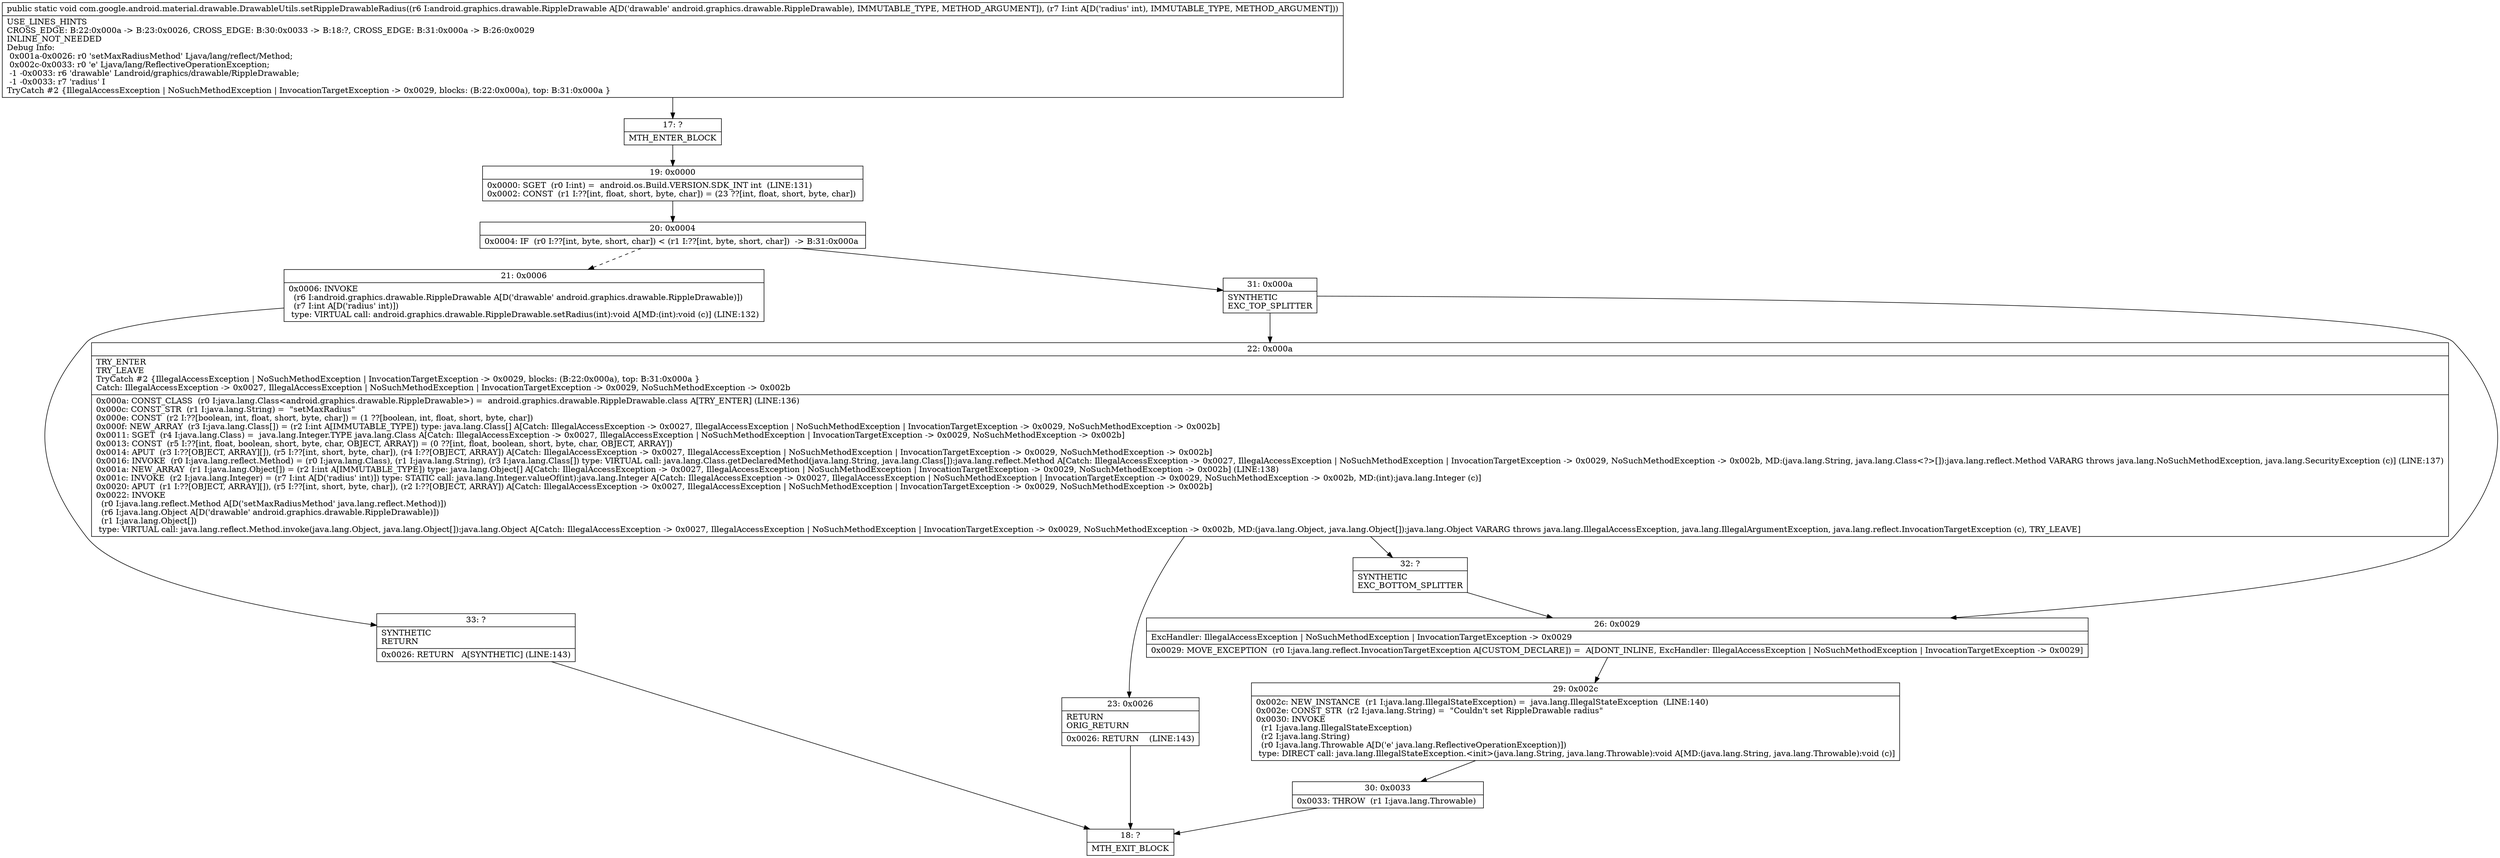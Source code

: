 digraph "CFG forcom.google.android.material.drawable.DrawableUtils.setRippleDrawableRadius(Landroid\/graphics\/drawable\/RippleDrawable;I)V" {
Node_17 [shape=record,label="{17\:\ ?|MTH_ENTER_BLOCK\l}"];
Node_19 [shape=record,label="{19\:\ 0x0000|0x0000: SGET  (r0 I:int) =  android.os.Build.VERSION.SDK_INT int  (LINE:131)\l0x0002: CONST  (r1 I:??[int, float, short, byte, char]) = (23 ??[int, float, short, byte, char]) \l}"];
Node_20 [shape=record,label="{20\:\ 0x0004|0x0004: IF  (r0 I:??[int, byte, short, char]) \< (r1 I:??[int, byte, short, char])  \-\> B:31:0x000a \l}"];
Node_21 [shape=record,label="{21\:\ 0x0006|0x0006: INVOKE  \l  (r6 I:android.graphics.drawable.RippleDrawable A[D('drawable' android.graphics.drawable.RippleDrawable)])\l  (r7 I:int A[D('radius' int)])\l type: VIRTUAL call: android.graphics.drawable.RippleDrawable.setRadius(int):void A[MD:(int):void (c)] (LINE:132)\l}"];
Node_33 [shape=record,label="{33\:\ ?|SYNTHETIC\lRETURN\l|0x0026: RETURN   A[SYNTHETIC] (LINE:143)\l}"];
Node_18 [shape=record,label="{18\:\ ?|MTH_EXIT_BLOCK\l}"];
Node_31 [shape=record,label="{31\:\ 0x000a|SYNTHETIC\lEXC_TOP_SPLITTER\l}"];
Node_22 [shape=record,label="{22\:\ 0x000a|TRY_ENTER\lTRY_LEAVE\lTryCatch #2 \{IllegalAccessException \| NoSuchMethodException \| InvocationTargetException \-\> 0x0029, blocks: (B:22:0x000a), top: B:31:0x000a \}\lCatch: IllegalAccessException \-\> 0x0027, IllegalAccessException \| NoSuchMethodException \| InvocationTargetException \-\> 0x0029, NoSuchMethodException \-\> 0x002b\l|0x000a: CONST_CLASS  (r0 I:java.lang.Class\<android.graphics.drawable.RippleDrawable\>) =  android.graphics.drawable.RippleDrawable.class A[TRY_ENTER] (LINE:136)\l0x000c: CONST_STR  (r1 I:java.lang.String) =  \"setMaxRadius\" \l0x000e: CONST  (r2 I:??[boolean, int, float, short, byte, char]) = (1 ??[boolean, int, float, short, byte, char]) \l0x000f: NEW_ARRAY  (r3 I:java.lang.Class[]) = (r2 I:int A[IMMUTABLE_TYPE]) type: java.lang.Class[] A[Catch: IllegalAccessException \-\> 0x0027, IllegalAccessException \| NoSuchMethodException \| InvocationTargetException \-\> 0x0029, NoSuchMethodException \-\> 0x002b]\l0x0011: SGET  (r4 I:java.lang.Class) =  java.lang.Integer.TYPE java.lang.Class A[Catch: IllegalAccessException \-\> 0x0027, IllegalAccessException \| NoSuchMethodException \| InvocationTargetException \-\> 0x0029, NoSuchMethodException \-\> 0x002b]\l0x0013: CONST  (r5 I:??[int, float, boolean, short, byte, char, OBJECT, ARRAY]) = (0 ??[int, float, boolean, short, byte, char, OBJECT, ARRAY]) \l0x0014: APUT  (r3 I:??[OBJECT, ARRAY][]), (r5 I:??[int, short, byte, char]), (r4 I:??[OBJECT, ARRAY]) A[Catch: IllegalAccessException \-\> 0x0027, IllegalAccessException \| NoSuchMethodException \| InvocationTargetException \-\> 0x0029, NoSuchMethodException \-\> 0x002b]\l0x0016: INVOKE  (r0 I:java.lang.reflect.Method) = (r0 I:java.lang.Class), (r1 I:java.lang.String), (r3 I:java.lang.Class[]) type: VIRTUAL call: java.lang.Class.getDeclaredMethod(java.lang.String, java.lang.Class[]):java.lang.reflect.Method A[Catch: IllegalAccessException \-\> 0x0027, IllegalAccessException \| NoSuchMethodException \| InvocationTargetException \-\> 0x0029, NoSuchMethodException \-\> 0x002b, MD:(java.lang.String, java.lang.Class\<?\>[]):java.lang.reflect.Method VARARG throws java.lang.NoSuchMethodException, java.lang.SecurityException (c)] (LINE:137)\l0x001a: NEW_ARRAY  (r1 I:java.lang.Object[]) = (r2 I:int A[IMMUTABLE_TYPE]) type: java.lang.Object[] A[Catch: IllegalAccessException \-\> 0x0027, IllegalAccessException \| NoSuchMethodException \| InvocationTargetException \-\> 0x0029, NoSuchMethodException \-\> 0x002b] (LINE:138)\l0x001c: INVOKE  (r2 I:java.lang.Integer) = (r7 I:int A[D('radius' int)]) type: STATIC call: java.lang.Integer.valueOf(int):java.lang.Integer A[Catch: IllegalAccessException \-\> 0x0027, IllegalAccessException \| NoSuchMethodException \| InvocationTargetException \-\> 0x0029, NoSuchMethodException \-\> 0x002b, MD:(int):java.lang.Integer (c)]\l0x0020: APUT  (r1 I:??[OBJECT, ARRAY][]), (r5 I:??[int, short, byte, char]), (r2 I:??[OBJECT, ARRAY]) A[Catch: IllegalAccessException \-\> 0x0027, IllegalAccessException \| NoSuchMethodException \| InvocationTargetException \-\> 0x0029, NoSuchMethodException \-\> 0x002b]\l0x0022: INVOKE  \l  (r0 I:java.lang.reflect.Method A[D('setMaxRadiusMethod' java.lang.reflect.Method)])\l  (r6 I:java.lang.Object A[D('drawable' android.graphics.drawable.RippleDrawable)])\l  (r1 I:java.lang.Object[])\l type: VIRTUAL call: java.lang.reflect.Method.invoke(java.lang.Object, java.lang.Object[]):java.lang.Object A[Catch: IllegalAccessException \-\> 0x0027, IllegalAccessException \| NoSuchMethodException \| InvocationTargetException \-\> 0x0029, NoSuchMethodException \-\> 0x002b, MD:(java.lang.Object, java.lang.Object[]):java.lang.Object VARARG throws java.lang.IllegalAccessException, java.lang.IllegalArgumentException, java.lang.reflect.InvocationTargetException (c), TRY_LEAVE]\l}"];
Node_23 [shape=record,label="{23\:\ 0x0026|RETURN\lORIG_RETURN\l|0x0026: RETURN    (LINE:143)\l}"];
Node_32 [shape=record,label="{32\:\ ?|SYNTHETIC\lEXC_BOTTOM_SPLITTER\l}"];
Node_26 [shape=record,label="{26\:\ 0x0029|ExcHandler: IllegalAccessException \| NoSuchMethodException \| InvocationTargetException \-\> 0x0029\l|0x0029: MOVE_EXCEPTION  (r0 I:java.lang.reflect.InvocationTargetException A[CUSTOM_DECLARE]) =  A[DONT_INLINE, ExcHandler: IllegalAccessException \| NoSuchMethodException \| InvocationTargetException \-\> 0x0029]\l}"];
Node_29 [shape=record,label="{29\:\ 0x002c|0x002c: NEW_INSTANCE  (r1 I:java.lang.IllegalStateException) =  java.lang.IllegalStateException  (LINE:140)\l0x002e: CONST_STR  (r2 I:java.lang.String) =  \"Couldn't set RippleDrawable radius\" \l0x0030: INVOKE  \l  (r1 I:java.lang.IllegalStateException)\l  (r2 I:java.lang.String)\l  (r0 I:java.lang.Throwable A[D('e' java.lang.ReflectiveOperationException)])\l type: DIRECT call: java.lang.IllegalStateException.\<init\>(java.lang.String, java.lang.Throwable):void A[MD:(java.lang.String, java.lang.Throwable):void (c)]\l}"];
Node_30 [shape=record,label="{30\:\ 0x0033|0x0033: THROW  (r1 I:java.lang.Throwable) \l}"];
MethodNode[shape=record,label="{public static void com.google.android.material.drawable.DrawableUtils.setRippleDrawableRadius((r6 I:android.graphics.drawable.RippleDrawable A[D('drawable' android.graphics.drawable.RippleDrawable), IMMUTABLE_TYPE, METHOD_ARGUMENT]), (r7 I:int A[D('radius' int), IMMUTABLE_TYPE, METHOD_ARGUMENT]))  | USE_LINES_HINTS\lCROSS_EDGE: B:22:0x000a \-\> B:23:0x0026, CROSS_EDGE: B:30:0x0033 \-\> B:18:?, CROSS_EDGE: B:31:0x000a \-\> B:26:0x0029\lINLINE_NOT_NEEDED\lDebug Info:\l  0x001a\-0x0026: r0 'setMaxRadiusMethod' Ljava\/lang\/reflect\/Method;\l  0x002c\-0x0033: r0 'e' Ljava\/lang\/ReflectiveOperationException;\l  \-1 \-0x0033: r6 'drawable' Landroid\/graphics\/drawable\/RippleDrawable;\l  \-1 \-0x0033: r7 'radius' I\lTryCatch #2 \{IllegalAccessException \| NoSuchMethodException \| InvocationTargetException \-\> 0x0029, blocks: (B:22:0x000a), top: B:31:0x000a \}\l}"];
MethodNode -> Node_17;Node_17 -> Node_19;
Node_19 -> Node_20;
Node_20 -> Node_21[style=dashed];
Node_20 -> Node_31;
Node_21 -> Node_33;
Node_33 -> Node_18;
Node_31 -> Node_22;
Node_31 -> Node_26;
Node_22 -> Node_23;
Node_22 -> Node_32;
Node_23 -> Node_18;
Node_32 -> Node_26;
Node_26 -> Node_29;
Node_29 -> Node_30;
Node_30 -> Node_18;
}

